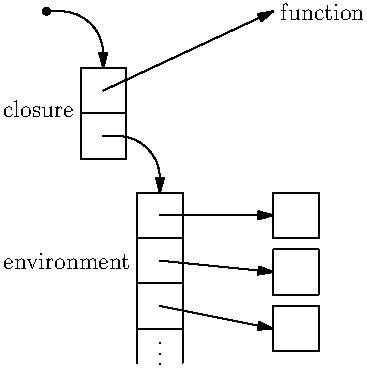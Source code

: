 fill(scale(2) * unitcircle);

draw((0,0)--(0.25cm,0){right}..{down}(1cm,-0.75cm)--(1cm,-1cm), Arrow);

draw((0.6cm,-1cm)--(1.4cm,-1cm)--(1.4cm,-1.8cm)--(0.6cm,-1.8cm)--(0.6cm,-1cm));
draw((0.6cm,-1.8cm)--(0.6cm,-2.6cm)--(1.4cm,-2.6cm)--(1.4cm,-1.8cm));

draw((1cm,-1.4cm)--(4cm,0), Arrow);
label("function", (4cm,0), E);

draw(shift((1cm,-2.2cm)) * ((0,0)--(0.25cm,0){right}..{down}(1cm,-0.75cm)--(1cm,-1cm)), Arrow);

draw((1.6cm,-6.2cm)--(1.6cm,-3.2cm)--(2.4cm,-3.2cm)--(2.4cm,-6.2cm));
draw((1.6cm,-4cm)--(2.4cm,-4cm));
draw((1.6cm,-4.8cm)--(2.4cm,-4.8cm));
draw((1.6cm,-5.6cm)--(2.4cm,-5.6cm));

draw((2cm,-3.6cm)--(4cm,-3.6cm), Arrow);
draw((4cm,-3.2cm)--(4cm,-4cm)--(4.8cm,-4cm)--(4.8cm,-3.2cm)--(4cm,-3.2cm));

draw((2cm,-4.4cm)--(4cm,-4.6cm), Arrow);
draw((4cm,-4.2cm)--(4cm,-5cm)--(4.8cm,-5cm)--(4.8cm,-4.2cm)--(4cm,-4.2cm));

draw((2cm,-5.2cm)--(4cm,-5.6cm), Arrow);
draw((4cm,-5.2cm)--(4cm,-6cm)--(4.8cm,-6cm)--(4.8cm,-5.2cm)--(4cm,-5.2cm));

label(shift((2cm,-6cm))*rotate(90)*Label("\dots"));

label("environment", (1.6cm,-4.4cm), W);
label(shift((0,0.075cm)) * Label("closure", (0.6cm,-1.8cm), W));
